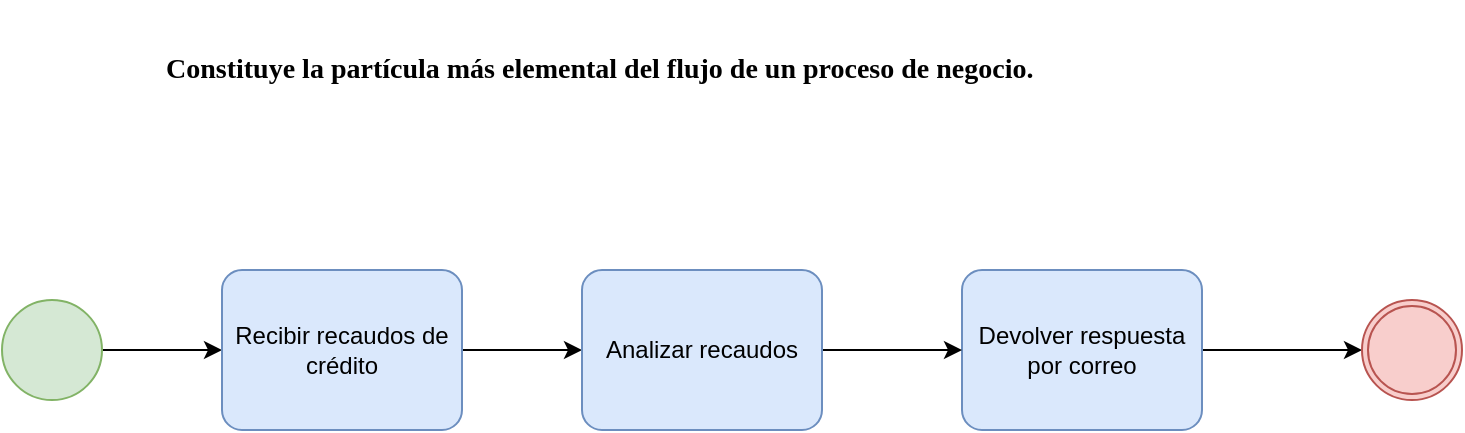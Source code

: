 <mxfile version="20.8.16" type="device"><diagram name="Página-1" id="rZIB3J92ytCHxW4x7uNc"><mxGraphModel dx="1820" dy="887" grid="1" gridSize="10" guides="1" tooltips="1" connect="1" arrows="1" fold="1" page="1" pageScale="1" pageWidth="827" pageHeight="1169" math="0" shadow="0"><root><mxCell id="0"/><mxCell id="1" parent="0"/><mxCell id="PPJm-Q1r8RBPxFTZMTKq-9" value="" style="edgeStyle=orthogonalEdgeStyle;rounded=0;orthogonalLoop=1;jettySize=auto;html=1;" edge="1" parent="1" source="PPJm-Q1r8RBPxFTZMTKq-1" target="PPJm-Q1r8RBPxFTZMTKq-3"><mxGeometry relative="1" as="geometry"/></mxCell><mxCell id="PPJm-Q1r8RBPxFTZMTKq-1" value="Devolver respuesta por correo" style="points=[[0.25,0,0],[0.5,0,0],[0.75,0,0],[1,0.25,0],[1,0.5,0],[1,0.75,0],[0.75,1,0],[0.5,1,0],[0.25,1,0],[0,0.75,0],[0,0.5,0],[0,0.25,0]];shape=mxgraph.bpmn.task;whiteSpace=wrap;rectStyle=rounded;size=10;html=1;taskMarker=abstract;fillColor=#dae8fc;strokeColor=#6c8ebf;" vertex="1" parent="1"><mxGeometry x="530" y="255" width="120" height="80" as="geometry"/></mxCell><mxCell id="PPJm-Q1r8RBPxFTZMTKq-6" value="" style="edgeStyle=orthogonalEdgeStyle;rounded=0;orthogonalLoop=1;jettySize=auto;html=1;" edge="1" parent="1" source="PPJm-Q1r8RBPxFTZMTKq-2" target="PPJm-Q1r8RBPxFTZMTKq-4"><mxGeometry relative="1" as="geometry"/></mxCell><mxCell id="PPJm-Q1r8RBPxFTZMTKq-2" value="" style="points=[[0.145,0.145,0],[0.5,0,0],[0.855,0.145,0],[1,0.5,0],[0.855,0.855,0],[0.5,1,0],[0.145,0.855,0],[0,0.5,0]];shape=mxgraph.bpmn.event;html=1;verticalLabelPosition=bottom;labelBackgroundColor=#ffffff;verticalAlign=top;align=center;perimeter=ellipsePerimeter;outlineConnect=0;aspect=fixed;outline=standard;symbol=general;fillColor=#d5e8d4;strokeColor=#82b366;" vertex="1" parent="1"><mxGeometry x="50" y="270" width="50" height="50" as="geometry"/></mxCell><mxCell id="PPJm-Q1r8RBPxFTZMTKq-3" value="" style="points=[[0.145,0.145,0],[0.5,0,0],[0.855,0.145,0],[1,0.5,0],[0.855,0.855,0],[0.5,1,0],[0.145,0.855,0],[0,0.5,0]];shape=mxgraph.bpmn.event;html=1;verticalLabelPosition=bottom;labelBackgroundColor=#ffffff;verticalAlign=top;align=center;perimeter=ellipsePerimeter;outlineConnect=0;aspect=fixed;outline=throwing;symbol=general;fillColor=#f8cecc;strokeColor=#b85450;" vertex="1" parent="1"><mxGeometry x="730" y="270" width="50" height="50" as="geometry"/></mxCell><mxCell id="PPJm-Q1r8RBPxFTZMTKq-7" value="" style="edgeStyle=orthogonalEdgeStyle;rounded=0;orthogonalLoop=1;jettySize=auto;html=1;" edge="1" parent="1" source="PPJm-Q1r8RBPxFTZMTKq-4" target="PPJm-Q1r8RBPxFTZMTKq-5"><mxGeometry relative="1" as="geometry"/></mxCell><mxCell id="PPJm-Q1r8RBPxFTZMTKq-4" value="Recibir recaudos de crédito" style="points=[[0.25,0,0],[0.5,0,0],[0.75,0,0],[1,0.25,0],[1,0.5,0],[1,0.75,0],[0.75,1,0],[0.5,1,0],[0.25,1,0],[0,0.75,0],[0,0.5,0],[0,0.25,0]];shape=mxgraph.bpmn.task;whiteSpace=wrap;rectStyle=rounded;size=10;html=1;taskMarker=abstract;fillColor=#dae8fc;strokeColor=#6c8ebf;" vertex="1" parent="1"><mxGeometry x="160" y="255" width="120" height="80" as="geometry"/></mxCell><mxCell id="PPJm-Q1r8RBPxFTZMTKq-8" value="" style="edgeStyle=orthogonalEdgeStyle;rounded=0;orthogonalLoop=1;jettySize=auto;html=1;" edge="1" parent="1" source="PPJm-Q1r8RBPxFTZMTKq-5" target="PPJm-Q1r8RBPxFTZMTKq-1"><mxGeometry relative="1" as="geometry"/></mxCell><mxCell id="PPJm-Q1r8RBPxFTZMTKq-5" value="Analizar recaudos" style="points=[[0.25,0,0],[0.5,0,0],[0.75,0,0],[1,0.25,0],[1,0.5,0],[1,0.75,0],[0.75,1,0],[0.5,1,0],[0.25,1,0],[0,0.75,0],[0,0.5,0],[0,0.25,0]];shape=mxgraph.bpmn.task;whiteSpace=wrap;rectStyle=rounded;size=10;html=1;taskMarker=abstract;fillColor=#dae8fc;strokeColor=#6c8ebf;" vertex="1" parent="1"><mxGeometry x="340" y="255" width="120" height="80" as="geometry"/></mxCell><mxCell id="PPJm-Q1r8RBPxFTZMTKq-10" value="&lt;h4 style=&quot;font-size: 14px;&quot;&gt;&lt;font face=&quot;Georgia&quot; style=&quot;font-size: 14px;&quot;&gt;Constituye la partícula más elemental del flujo de un proceso de negocio.&lt;/font&gt;&lt;/h4&gt;" style="text;whiteSpace=wrap;html=1;fontSize=14;" vertex="1" parent="1"><mxGeometry x="130" y="120" width="540" height="50" as="geometry"/></mxCell></root></mxGraphModel></diagram></mxfile>